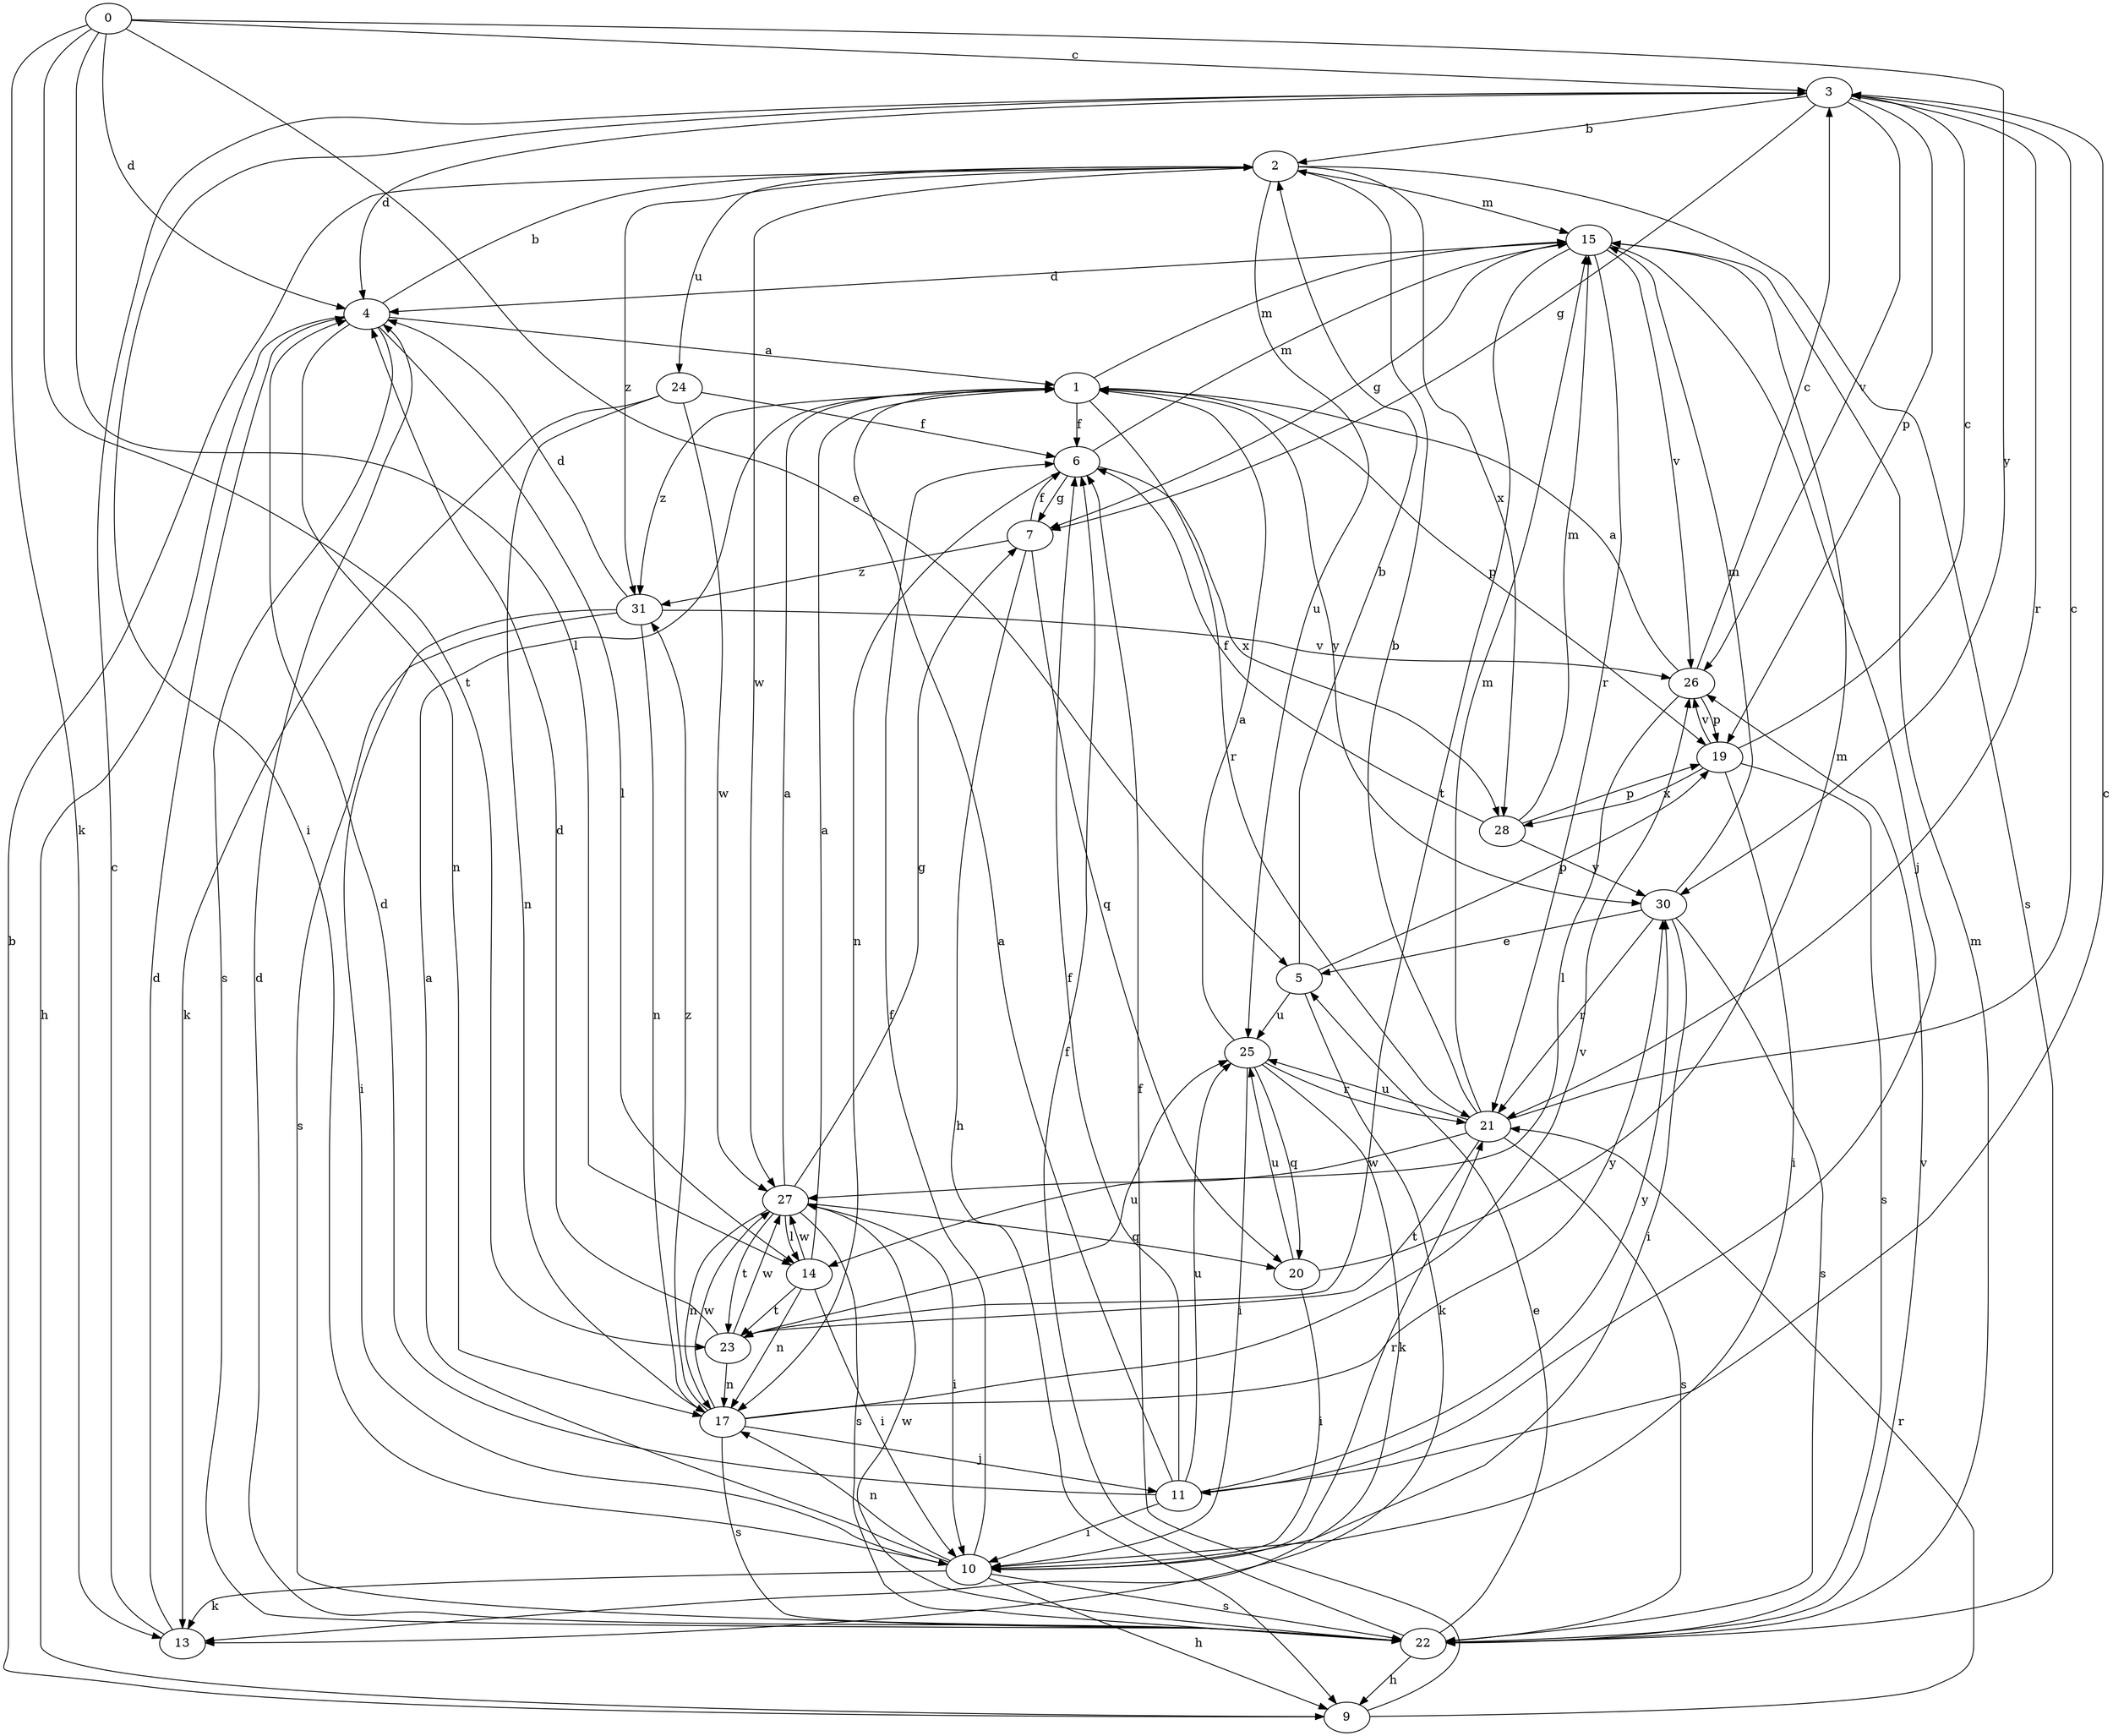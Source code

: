 strict digraph  {
0;
1;
2;
3;
4;
5;
6;
7;
9;
10;
11;
13;
14;
15;
17;
19;
20;
21;
22;
23;
24;
25;
26;
27;
28;
30;
31;
0 -> 3  [label=c];
0 -> 4  [label=d];
0 -> 5  [label=e];
0 -> 13  [label=k];
0 -> 14  [label=l];
0 -> 23  [label=t];
0 -> 30  [label=y];
1 -> 6  [label=f];
1 -> 15  [label=m];
1 -> 19  [label=p];
1 -> 21  [label=r];
1 -> 30  [label=y];
1 -> 31  [label=z];
2 -> 15  [label=m];
2 -> 22  [label=s];
2 -> 24  [label=u];
2 -> 25  [label=u];
2 -> 27  [label=w];
2 -> 28  [label=x];
2 -> 31  [label=z];
3 -> 2  [label=b];
3 -> 4  [label=d];
3 -> 7  [label=g];
3 -> 10  [label=i];
3 -> 19  [label=p];
3 -> 21  [label=r];
3 -> 26  [label=v];
4 -> 1  [label=a];
4 -> 2  [label=b];
4 -> 9  [label=h];
4 -> 14  [label=l];
4 -> 17  [label=n];
4 -> 22  [label=s];
5 -> 2  [label=b];
5 -> 13  [label=k];
5 -> 19  [label=p];
5 -> 25  [label=u];
6 -> 7  [label=g];
6 -> 15  [label=m];
6 -> 17  [label=n];
6 -> 28  [label=x];
7 -> 6  [label=f];
7 -> 9  [label=h];
7 -> 20  [label=q];
7 -> 31  [label=z];
9 -> 2  [label=b];
9 -> 6  [label=f];
9 -> 21  [label=r];
10 -> 1  [label=a];
10 -> 6  [label=f];
10 -> 9  [label=h];
10 -> 13  [label=k];
10 -> 17  [label=n];
10 -> 21  [label=r];
10 -> 22  [label=s];
11 -> 1  [label=a];
11 -> 3  [label=c];
11 -> 4  [label=d];
11 -> 6  [label=f];
11 -> 10  [label=i];
11 -> 25  [label=u];
11 -> 30  [label=y];
13 -> 3  [label=c];
13 -> 4  [label=d];
14 -> 1  [label=a];
14 -> 10  [label=i];
14 -> 17  [label=n];
14 -> 23  [label=t];
14 -> 27  [label=w];
15 -> 4  [label=d];
15 -> 7  [label=g];
15 -> 11  [label=j];
15 -> 21  [label=r];
15 -> 23  [label=t];
15 -> 26  [label=v];
17 -> 11  [label=j];
17 -> 22  [label=s];
17 -> 26  [label=v];
17 -> 27  [label=w];
17 -> 30  [label=y];
17 -> 31  [label=z];
19 -> 3  [label=c];
19 -> 10  [label=i];
19 -> 22  [label=s];
19 -> 26  [label=v];
19 -> 28  [label=x];
20 -> 10  [label=i];
20 -> 15  [label=m];
20 -> 25  [label=u];
21 -> 2  [label=b];
21 -> 3  [label=c];
21 -> 15  [label=m];
21 -> 22  [label=s];
21 -> 23  [label=t];
21 -> 25  [label=u];
21 -> 27  [label=w];
22 -> 4  [label=d];
22 -> 5  [label=e];
22 -> 6  [label=f];
22 -> 9  [label=h];
22 -> 15  [label=m];
22 -> 26  [label=v];
22 -> 27  [label=w];
23 -> 4  [label=d];
23 -> 17  [label=n];
23 -> 25  [label=u];
23 -> 27  [label=w];
24 -> 6  [label=f];
24 -> 13  [label=k];
24 -> 17  [label=n];
24 -> 27  [label=w];
25 -> 1  [label=a];
25 -> 10  [label=i];
25 -> 13  [label=k];
25 -> 20  [label=q];
25 -> 21  [label=r];
26 -> 1  [label=a];
26 -> 3  [label=c];
26 -> 14  [label=l];
26 -> 19  [label=p];
27 -> 1  [label=a];
27 -> 7  [label=g];
27 -> 10  [label=i];
27 -> 14  [label=l];
27 -> 17  [label=n];
27 -> 20  [label=q];
27 -> 22  [label=s];
27 -> 23  [label=t];
28 -> 6  [label=f];
28 -> 15  [label=m];
28 -> 19  [label=p];
28 -> 30  [label=y];
30 -> 5  [label=e];
30 -> 10  [label=i];
30 -> 15  [label=m];
30 -> 21  [label=r];
30 -> 22  [label=s];
31 -> 4  [label=d];
31 -> 10  [label=i];
31 -> 17  [label=n];
31 -> 22  [label=s];
31 -> 26  [label=v];
}
